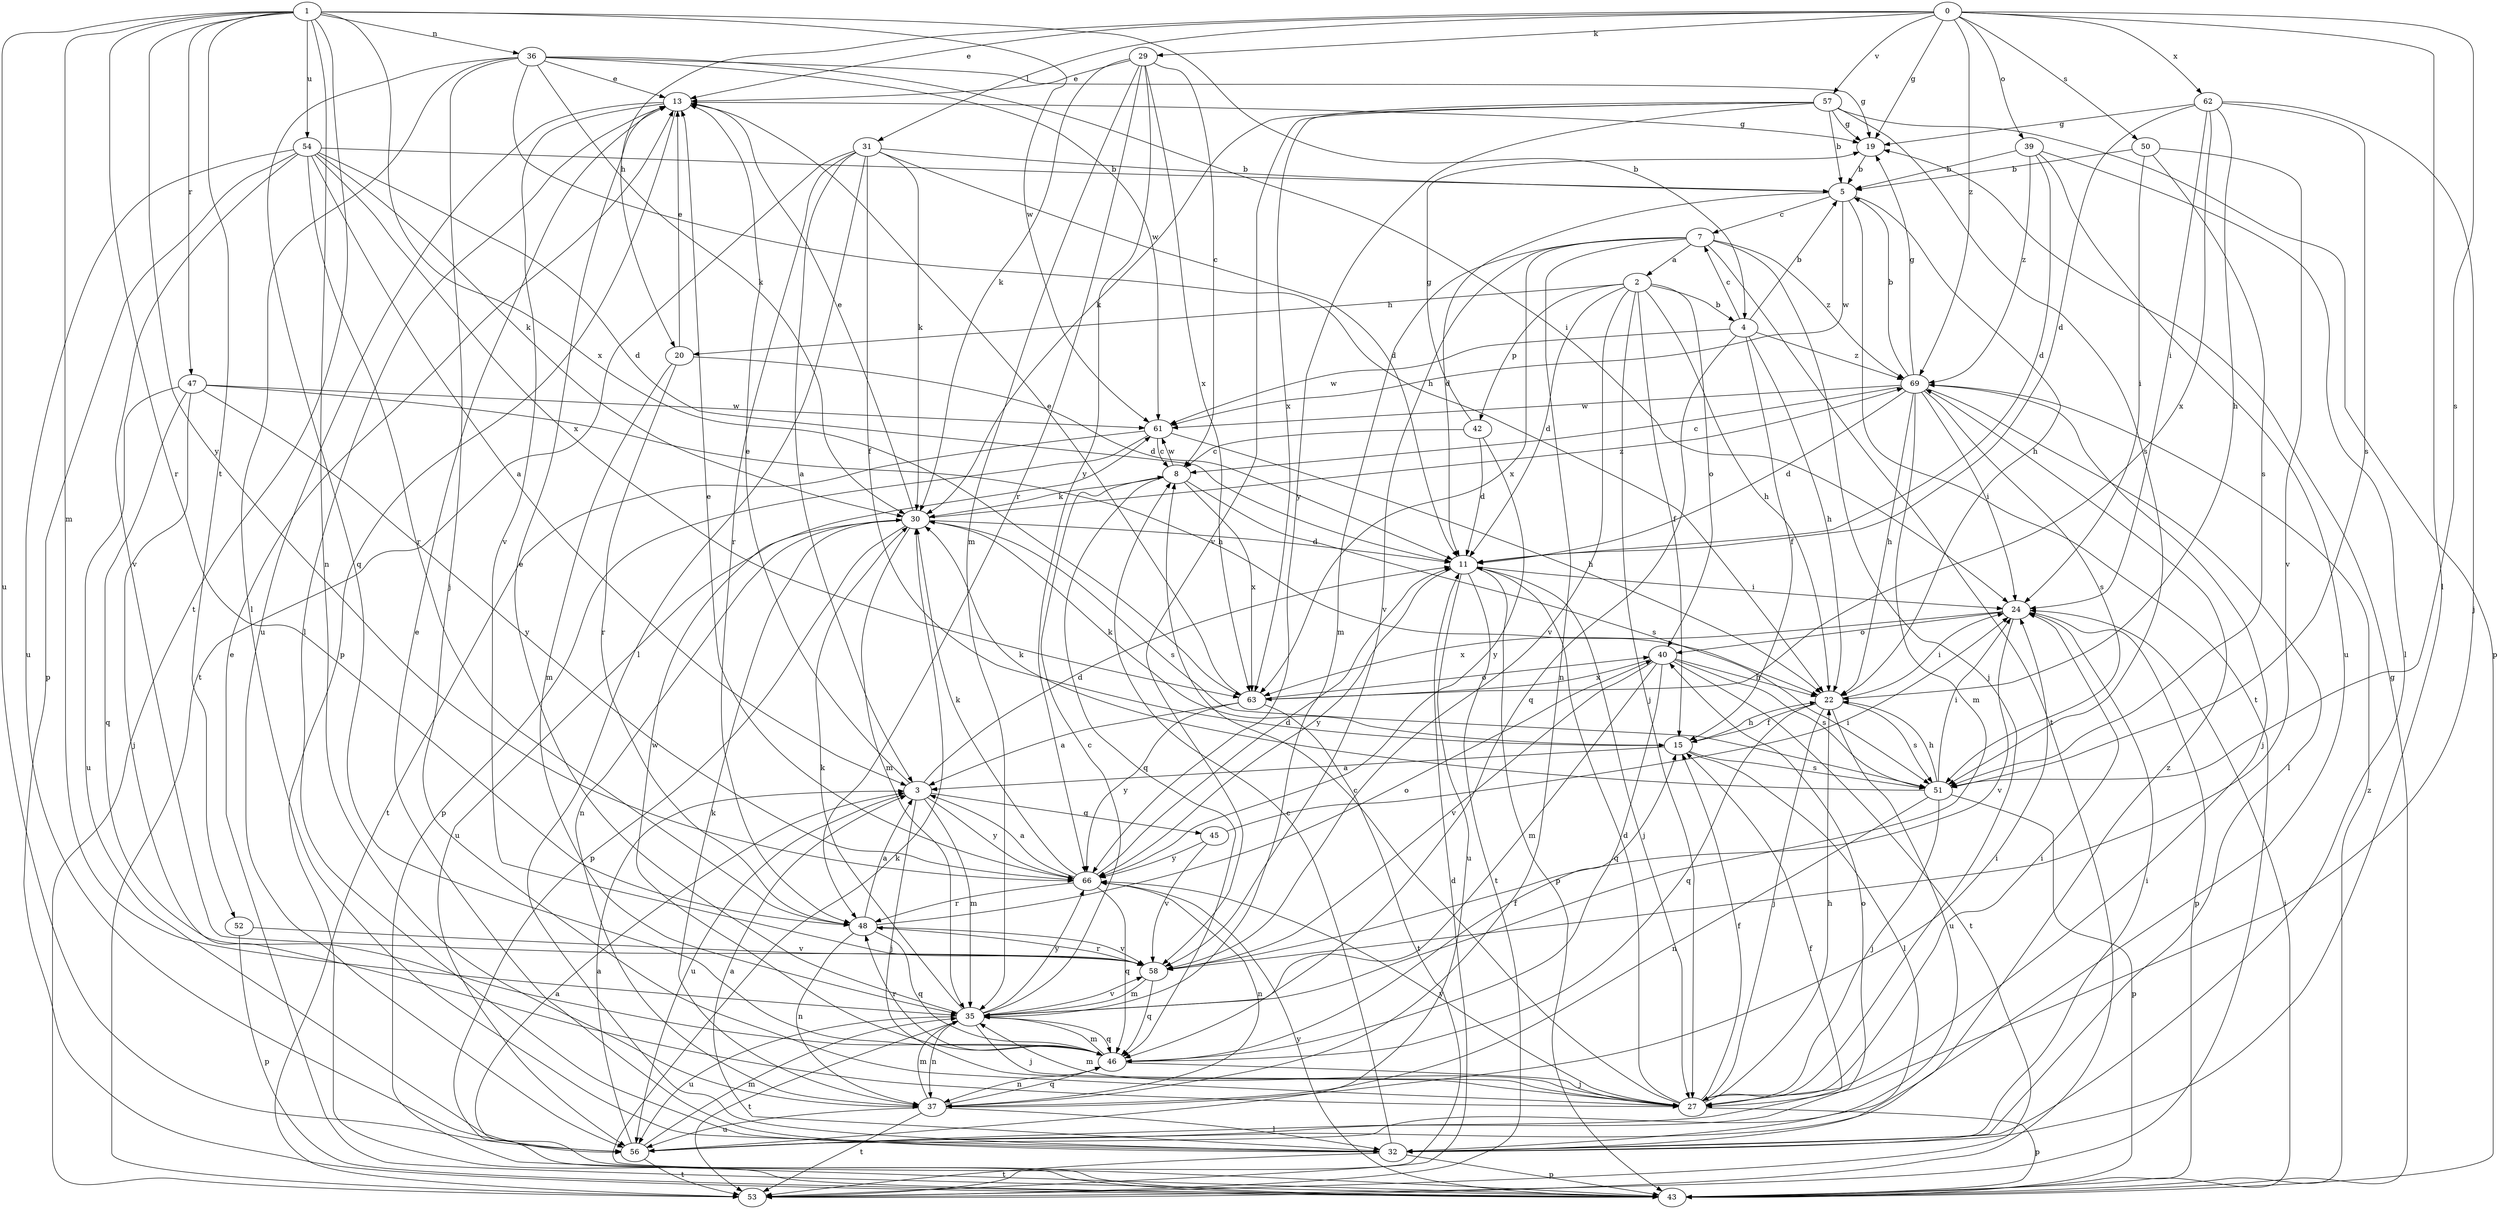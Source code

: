 strict digraph  {
0;
1;
2;
3;
4;
5;
7;
8;
11;
13;
15;
19;
20;
22;
24;
27;
29;
30;
31;
32;
35;
36;
37;
39;
40;
42;
43;
45;
46;
47;
48;
50;
51;
52;
53;
54;
56;
57;
58;
61;
62;
63;
66;
69;
0 -> 13  [label=e];
0 -> 19  [label=g];
0 -> 20  [label=h];
0 -> 29  [label=k];
0 -> 31  [label=l];
0 -> 32  [label=l];
0 -> 39  [label=o];
0 -> 50  [label=s];
0 -> 51  [label=s];
0 -> 57  [label=v];
0 -> 62  [label=x];
0 -> 69  [label=z];
1 -> 4  [label=b];
1 -> 35  [label=m];
1 -> 36  [label=n];
1 -> 37  [label=n];
1 -> 47  [label=r];
1 -> 48  [label=r];
1 -> 52  [label=t];
1 -> 53  [label=t];
1 -> 54  [label=u];
1 -> 56  [label=u];
1 -> 61  [label=w];
1 -> 63  [label=x];
1 -> 66  [label=y];
2 -> 4  [label=b];
2 -> 11  [label=d];
2 -> 15  [label=f];
2 -> 20  [label=h];
2 -> 22  [label=h];
2 -> 27  [label=j];
2 -> 40  [label=o];
2 -> 42  [label=p];
2 -> 58  [label=v];
3 -> 11  [label=d];
3 -> 13  [label=e];
3 -> 27  [label=j];
3 -> 35  [label=m];
3 -> 45  [label=q];
3 -> 56  [label=u];
3 -> 66  [label=y];
4 -> 5  [label=b];
4 -> 7  [label=c];
4 -> 15  [label=f];
4 -> 22  [label=h];
4 -> 46  [label=q];
4 -> 61  [label=w];
4 -> 69  [label=z];
5 -> 7  [label=c];
5 -> 11  [label=d];
5 -> 22  [label=h];
5 -> 53  [label=t];
5 -> 61  [label=w];
7 -> 2  [label=a];
7 -> 27  [label=j];
7 -> 35  [label=m];
7 -> 37  [label=n];
7 -> 53  [label=t];
7 -> 58  [label=v];
7 -> 63  [label=x];
7 -> 69  [label=z];
8 -> 30  [label=k];
8 -> 46  [label=q];
8 -> 51  [label=s];
8 -> 61  [label=w];
8 -> 63  [label=x];
11 -> 24  [label=i];
11 -> 27  [label=j];
11 -> 43  [label=p];
11 -> 53  [label=t];
11 -> 56  [label=u];
11 -> 66  [label=y];
13 -> 19  [label=g];
13 -> 32  [label=l];
13 -> 43  [label=p];
13 -> 56  [label=u];
13 -> 58  [label=v];
15 -> 3  [label=a];
15 -> 22  [label=h];
15 -> 30  [label=k];
15 -> 32  [label=l];
15 -> 51  [label=s];
19 -> 5  [label=b];
20 -> 11  [label=d];
20 -> 13  [label=e];
20 -> 35  [label=m];
20 -> 48  [label=r];
22 -> 15  [label=f];
22 -> 24  [label=i];
22 -> 27  [label=j];
22 -> 46  [label=q];
22 -> 51  [label=s];
22 -> 56  [label=u];
24 -> 40  [label=o];
24 -> 43  [label=p];
24 -> 58  [label=v];
24 -> 63  [label=x];
27 -> 8  [label=c];
27 -> 11  [label=d];
27 -> 15  [label=f];
27 -> 22  [label=h];
27 -> 24  [label=i];
27 -> 35  [label=m];
27 -> 43  [label=p];
27 -> 66  [label=y];
29 -> 8  [label=c];
29 -> 13  [label=e];
29 -> 30  [label=k];
29 -> 35  [label=m];
29 -> 48  [label=r];
29 -> 63  [label=x];
29 -> 66  [label=y];
30 -> 11  [label=d];
30 -> 13  [label=e];
30 -> 35  [label=m];
30 -> 37  [label=n];
30 -> 43  [label=p];
30 -> 51  [label=s];
30 -> 56  [label=u];
30 -> 69  [label=z];
31 -> 3  [label=a];
31 -> 5  [label=b];
31 -> 11  [label=d];
31 -> 15  [label=f];
31 -> 30  [label=k];
31 -> 32  [label=l];
31 -> 48  [label=r];
31 -> 53  [label=t];
32 -> 3  [label=a];
32 -> 8  [label=c];
32 -> 13  [label=e];
32 -> 24  [label=i];
32 -> 43  [label=p];
32 -> 53  [label=t];
32 -> 69  [label=z];
35 -> 8  [label=c];
35 -> 13  [label=e];
35 -> 27  [label=j];
35 -> 30  [label=k];
35 -> 37  [label=n];
35 -> 46  [label=q];
35 -> 53  [label=t];
35 -> 56  [label=u];
35 -> 58  [label=v];
35 -> 66  [label=y];
36 -> 13  [label=e];
36 -> 19  [label=g];
36 -> 22  [label=h];
36 -> 24  [label=i];
36 -> 27  [label=j];
36 -> 30  [label=k];
36 -> 32  [label=l];
36 -> 46  [label=q];
36 -> 61  [label=w];
37 -> 24  [label=i];
37 -> 30  [label=k];
37 -> 32  [label=l];
37 -> 35  [label=m];
37 -> 46  [label=q];
37 -> 53  [label=t];
37 -> 56  [label=u];
39 -> 5  [label=b];
39 -> 11  [label=d];
39 -> 32  [label=l];
39 -> 56  [label=u];
39 -> 69  [label=z];
40 -> 22  [label=h];
40 -> 35  [label=m];
40 -> 46  [label=q];
40 -> 51  [label=s];
40 -> 53  [label=t];
40 -> 58  [label=v];
40 -> 63  [label=x];
42 -> 8  [label=c];
42 -> 11  [label=d];
42 -> 19  [label=g];
42 -> 66  [label=y];
43 -> 3  [label=a];
43 -> 13  [label=e];
43 -> 19  [label=g];
43 -> 24  [label=i];
43 -> 30  [label=k];
43 -> 66  [label=y];
43 -> 69  [label=z];
45 -> 24  [label=i];
45 -> 58  [label=v];
45 -> 66  [label=y];
46 -> 15  [label=f];
46 -> 27  [label=j];
46 -> 35  [label=m];
46 -> 37  [label=n];
46 -> 48  [label=r];
46 -> 61  [label=w];
47 -> 22  [label=h];
47 -> 27  [label=j];
47 -> 46  [label=q];
47 -> 56  [label=u];
47 -> 61  [label=w];
47 -> 66  [label=y];
48 -> 3  [label=a];
48 -> 37  [label=n];
48 -> 40  [label=o];
48 -> 46  [label=q];
48 -> 58  [label=v];
50 -> 5  [label=b];
50 -> 24  [label=i];
50 -> 51  [label=s];
50 -> 58  [label=v];
51 -> 22  [label=h];
51 -> 24  [label=i];
51 -> 27  [label=j];
51 -> 30  [label=k];
51 -> 37  [label=n];
51 -> 43  [label=p];
52 -> 43  [label=p];
52 -> 58  [label=v];
53 -> 11  [label=d];
54 -> 3  [label=a];
54 -> 5  [label=b];
54 -> 11  [label=d];
54 -> 30  [label=k];
54 -> 43  [label=p];
54 -> 48  [label=r];
54 -> 56  [label=u];
54 -> 58  [label=v];
54 -> 63  [label=x];
56 -> 3  [label=a];
56 -> 15  [label=f];
56 -> 35  [label=m];
56 -> 40  [label=o];
56 -> 53  [label=t];
57 -> 5  [label=b];
57 -> 19  [label=g];
57 -> 30  [label=k];
57 -> 43  [label=p];
57 -> 51  [label=s];
57 -> 58  [label=v];
57 -> 63  [label=x];
57 -> 66  [label=y];
58 -> 35  [label=m];
58 -> 46  [label=q];
58 -> 48  [label=r];
61 -> 8  [label=c];
61 -> 22  [label=h];
61 -> 43  [label=p];
61 -> 53  [label=t];
62 -> 11  [label=d];
62 -> 19  [label=g];
62 -> 22  [label=h];
62 -> 24  [label=i];
62 -> 27  [label=j];
62 -> 51  [label=s];
62 -> 63  [label=x];
63 -> 3  [label=a];
63 -> 13  [label=e];
63 -> 40  [label=o];
63 -> 53  [label=t];
63 -> 66  [label=y];
66 -> 3  [label=a];
66 -> 11  [label=d];
66 -> 13  [label=e];
66 -> 30  [label=k];
66 -> 37  [label=n];
66 -> 46  [label=q];
66 -> 48  [label=r];
69 -> 5  [label=b];
69 -> 8  [label=c];
69 -> 11  [label=d];
69 -> 19  [label=g];
69 -> 22  [label=h];
69 -> 24  [label=i];
69 -> 27  [label=j];
69 -> 32  [label=l];
69 -> 35  [label=m];
69 -> 51  [label=s];
69 -> 61  [label=w];
}
